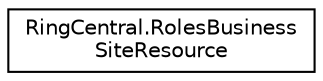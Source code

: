 digraph "Graphical Class Hierarchy"
{
 // LATEX_PDF_SIZE
  edge [fontname="Helvetica",fontsize="10",labelfontname="Helvetica",labelfontsize="10"];
  node [fontname="Helvetica",fontsize="10",shape=record];
  rankdir="LR";
  Node0 [label="RingCentral.RolesBusiness\lSiteResource",height=0.2,width=0.4,color="black", fillcolor="white", style="filled",URL="$classRingCentral_1_1RolesBusinessSiteResource.html",tooltip=" "];
}
